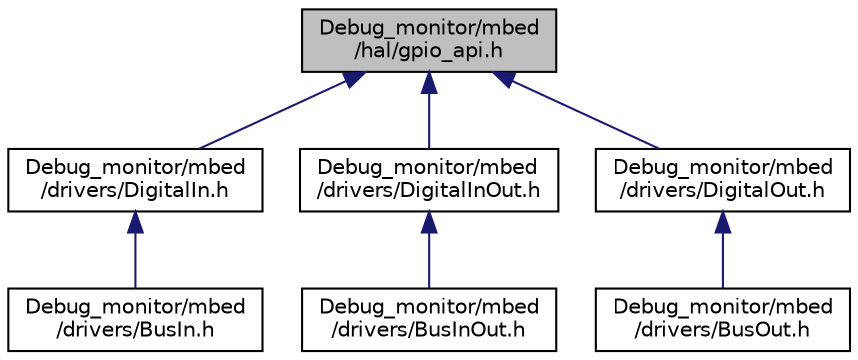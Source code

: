 digraph "Debug_monitor/mbed/hal/gpio_api.h"
{
 // LATEX_PDF_SIZE
  edge [fontname="Helvetica",fontsize="10",labelfontname="Helvetica",labelfontsize="10"];
  node [fontname="Helvetica",fontsize="10",shape=record];
  Node1 [label="Debug_monitor/mbed\l/hal/gpio_api.h",height=0.2,width=0.4,color="black", fillcolor="grey75", style="filled", fontcolor="black",tooltip=" "];
  Node1 -> Node2 [dir="back",color="midnightblue",fontsize="10",style="solid",fontname="Helvetica"];
  Node2 [label="Debug_monitor/mbed\l/drivers/DigitalIn.h",height=0.2,width=0.4,color="black", fillcolor="white", style="filled",URL="$_digital_in_8h.html",tooltip=" "];
  Node2 -> Node3 [dir="back",color="midnightblue",fontsize="10",style="solid",fontname="Helvetica"];
  Node3 [label="Debug_monitor/mbed\l/drivers/BusIn.h",height=0.2,width=0.4,color="black", fillcolor="white", style="filled",URL="$_bus_in_8h.html",tooltip=" "];
  Node1 -> Node4 [dir="back",color="midnightblue",fontsize="10",style="solid",fontname="Helvetica"];
  Node4 [label="Debug_monitor/mbed\l/drivers/DigitalInOut.h",height=0.2,width=0.4,color="black", fillcolor="white", style="filled",URL="$_digital_in_out_8h.html",tooltip=" "];
  Node4 -> Node5 [dir="back",color="midnightblue",fontsize="10",style="solid",fontname="Helvetica"];
  Node5 [label="Debug_monitor/mbed\l/drivers/BusInOut.h",height=0.2,width=0.4,color="black", fillcolor="white", style="filled",URL="$_bus_in_out_8h.html",tooltip=" "];
  Node1 -> Node6 [dir="back",color="midnightblue",fontsize="10",style="solid",fontname="Helvetica"];
  Node6 [label="Debug_monitor/mbed\l/drivers/DigitalOut.h",height=0.2,width=0.4,color="black", fillcolor="white", style="filled",URL="$_digital_out_8h.html",tooltip=" "];
  Node6 -> Node7 [dir="back",color="midnightblue",fontsize="10",style="solid",fontname="Helvetica"];
  Node7 [label="Debug_monitor/mbed\l/drivers/BusOut.h",height=0.2,width=0.4,color="black", fillcolor="white", style="filled",URL="$_bus_out_8h.html",tooltip=" "];
}
